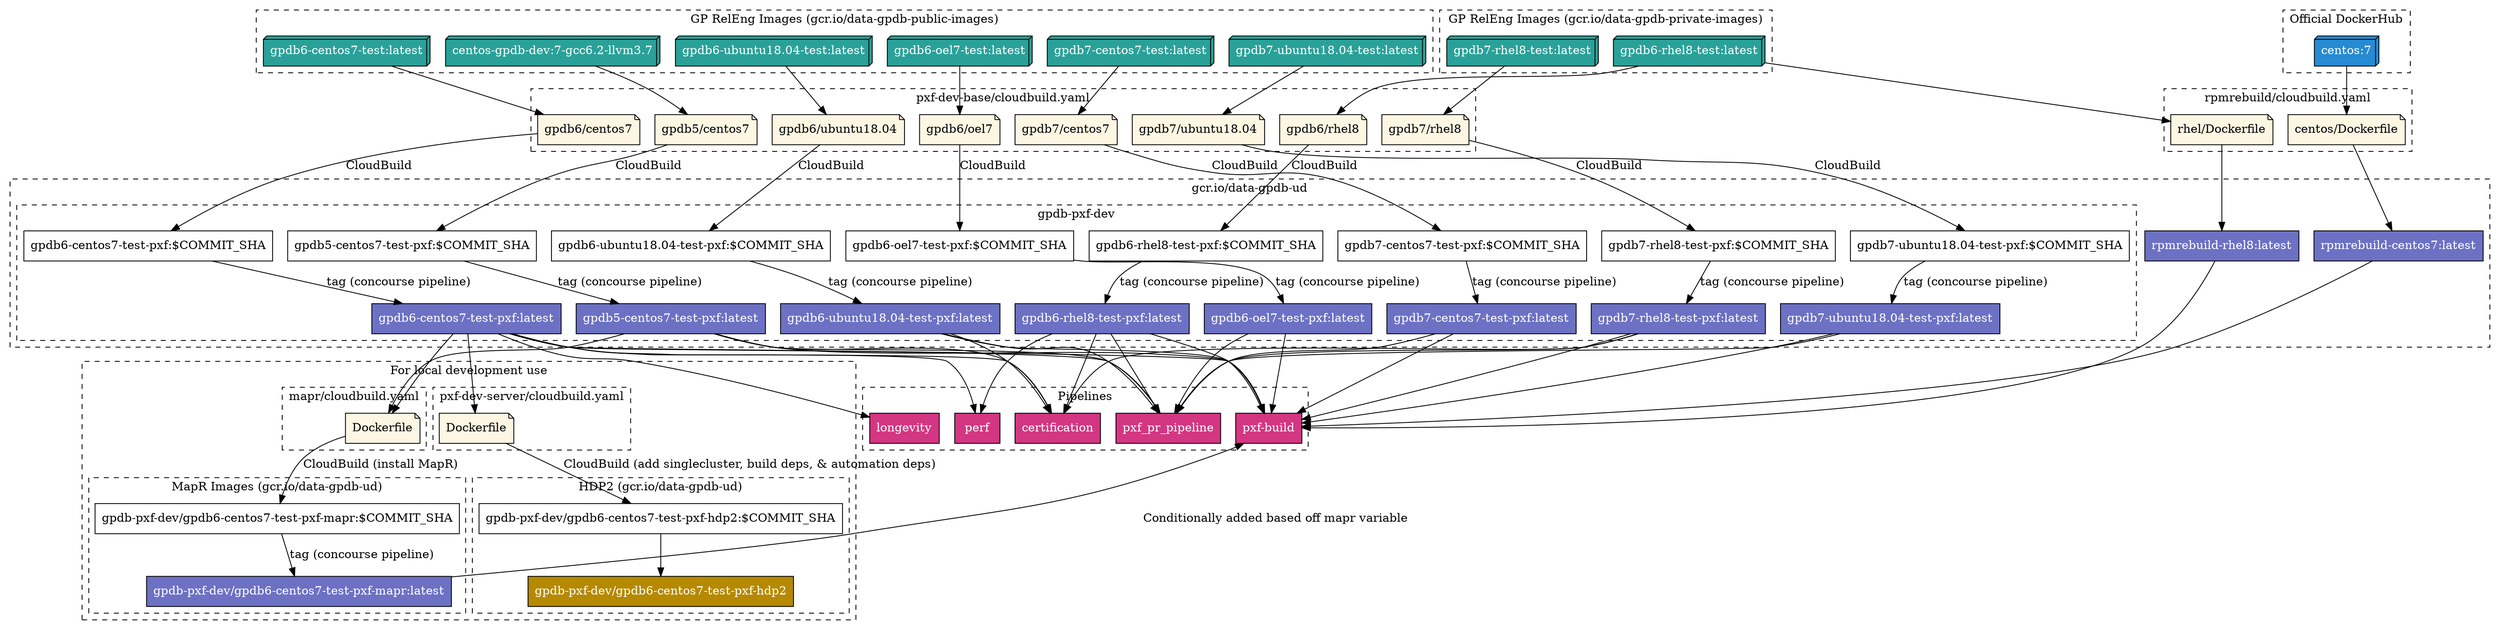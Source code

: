 digraph pxf_container_image_flow {
    subgraph cluster_dockerhub {
        label = "Official DockerHub"
        style=dashed
        node [shape=box3d fillcolor="#268bd2" style=filled fontcolor=white]

        centos7[label="centos:7"]
    }

    # gcr.io/data-gpdb-public-images
    subgraph cluster_gcr_images {
        label="GP RelEng Images (gcr.io/data-gpdb-public-images)"
        style=dashed
        node [shape=box3d fillcolor="#2aa198" style=filled fontcolor=white]
        gp5_centos7_latest[label="centos-gpdb-dev:7-gcc6.2-llvm3.7"]
        gp6_centos7_latest[label="gpdb6-centos7-test:latest"]
        gp6_ubuntu18_latest[label="gpdb6-ubuntu18.04-test:latest"]
        gp6_oel7_latest[label="gpdb6-oel7-test:latest"]
        gp7_centos7_latest[label="gpdb7-centos7-test:latest"]
        gp7_ubuntu18_latest[label="gpdb7-ubuntu18.04-test:latest"]
    }

    subgraph cluster_gcr_images_private {
        label="GP RelEng Images (gcr.io/data-gpdb-private-images)"
        style=dashed
        node [shape=box3d fillcolor="#2aa198" style=filled fontcolor=white]
        gp6_rhel8_latest[label="gpdb6-rhel8-test:latest"]
        gp7_rhel8_latest[label="gpdb7-rhel8-test:latest"]
    }

    # PXF Cloudbuild & Dockerfiles
    subgraph cluster_pxf_dev_base {
        label = "pxf-dev-base/cloudbuild.yaml"
        style=dashed
        node [shape=note fillcolor="#fdf6e3" style=filled]

        gp5_centos7_dockerfile[label="gpdb5/centos7"]
        gp6_centos7_dockerfile[label="gpdb6/centos7"]
        gp6_rhel8_dockerfile[label="gpdb6/rhel8"]
        gp6_ubuntu18_dockerfile[label="gpdb6/ubuntu18.04"]
        gp6_oel7_dockerfile[label="gpdb6/oel7"]
        gp7_centos7_dockerfile[label="gpdb7/centos7"]
        gp7_rhel8_dockerfile[label="gpdb7/rhel8"]
        gp7_ubuntu18_dockerfile[label="gpdb7/ubuntu18.04"]

    }

    subgraph cluster_rpmrebuild {
        label = "rpmrebuild/cloudbuild.yaml"
        style=dashed
        node [shape=note fillcolor="#fdf6e3" style=filled]

        rpm_docker_centos7[label="centos/Dockerfile"]
        rpm_docker_rhel8[label="rhel/Dockerfile"]
    }

    # UD GCR images
    subgraph cluster_gcr_data_gpdb_ud {
        label = "gcr.io/data-gpdb-ud"
        style=dashed
        node [shape=box]

        subgraph cluster_gpdb_pxf_dev {
            label = "gpdb-pxf-dev"
            style=dashed
            node [shape=box]

            gp5_centos7_pxf_sha[label="gpdb5-centos7-test-pxf:$COMMIT_SHA"]
            gp6_centos7_pxf_sha[label="gpdb6-centos7-test-pxf:$COMMIT_SHA"]
            gp6_rhel8_pxf_sha[label="gpdb6-rhel8-test-pxf:$COMMIT_SHA"]
            gp6_ubuntu18_pxf_sha[label="gpdb6-ubuntu18.04-test-pxf:$COMMIT_SHA"]
            gp6_oel7_pxf_sha[label="gpdb6-oel7-test-pxf:$COMMIT_SHA"]
            gp7_centos7_pxf_sha[label="gpdb7-centos7-test-pxf:$COMMIT_SHA"]
            gp7_rhel8_pxf_sha[label="gpdb7-rhel8-test-pxf:$COMMIT_SHA"]
            gp7_ubuntu18_pxf_sha[label="gpdb7-ubuntu18.04-test-pxf:$COMMIT_SHA"]

            gp5_centos7_pxf_latest[label="gpdb5-centos7-test-pxf:latest" style=filled fillcolor="#6c71c4" fontcolor=white]
            gp6_centos7_pxf_latest[label="gpdb6-centos7-test-pxf:latest" style=filled fillcolor="#6c71c4" fontcolor=white]
            gp6_rhel8_pxf_latest[label="gpdb6-rhel8-test-pxf:latest" style=filled fillcolor="#6c71c4" fontcolor=white]
            gp6_ubuntu18_pxf_latest[label="gpdb6-ubuntu18.04-test-pxf:latest" style=filled fillcolor="#6c71c4" fontcolor=white]
            gp6_oel7_pxf_latest[label="gpdb6-oel7-test-pxf:latest" style=filled fillcolor="#6c71c4" fontcolor=white]
            gp7_centos7_pxf_latest[label="gpdb7-centos7-test-pxf:latest" style=filled fillcolor="#6c71c4" fontcolor=white]
            gp7_rhel8_pxf_latest[label="gpdb7-rhel8-test-pxf:latest" style=filled fillcolor="#6c71c4" fontcolor=white]
            gp7_ubuntu18_pxf_latest[label="gpdb7-ubuntu18.04-test-pxf:latest" style=filled fillcolor="#6c71c4" fontcolor=white]
        }

        rpm_centos7_latest[label="rpmrebuild-centos7:latest" style=filled fillcolor="#6c71c4" fontcolor=white]
        rpm_rhel8_latest[label="rpmrebuild-rhel8:latest" style=filled fillcolor="#6c71c4" fontcolor=white]
    }

    subgraph cluster_pipelines {
        label = "Pipelines"
        style=dashed
        node [shape=box style=filled fillcolor="#d33682 " fontcolor=white]

        certification
        perf
        longevity
        build[label="pxf-build"]
        pr[label="pxf_pr_pipeline"]
    }

    subgraph cluster_local_use_only {
            label = "For local development use"
            style=dashed
            node [shape=box]

        subgraph cluster_pxf_dev_server {
            label = "pxf-dev-server/cloudbuild.yaml"
            style=dashed
            node [shape=note fillcolor="#fdf6e3" style=filled]

            server_dockerfile[label="Dockerfile"]
        }

        subgraph cluster_mapr {
            label = "mapr/cloudbuild.yaml"
            style=dashed
            node [shape=note fillcolor="#fdf6e3" style=filled]

            mapr_dockerfile[label="Dockerfile"]

        }

        subgraph cluster_gcr_data_gpdb_ud_mapr {
            label = "MapR Images (gcr.io/data-gpdb-ud)"
            style=dashed
            node [shape=box]
            gp6_centos7_pxf_mapr_sha[label="gpdb-pxf-dev/gpdb6-centos7-test-pxf-mapr:$COMMIT_SHA"]
            gp6_centos7_pxf_mapr_latest[label="gpdb-pxf-dev/gpdb6-centos7-test-pxf-mapr:latest" style=filled fillcolor="#6c71c4" fontcolor=white]

        }

        subgraph cluster_gcr_data_gpdb_ud_hdp2 {
            label = "HDP2 (gcr.io/data-gpdb-ud)"
            style=dashed
            node [shape=box]
            gp6_centos7_pxf_hdp2_sha[label="gpdb-pxf-dev/gpdb6-centos7-test-pxf-hdp2:$COMMIT_SHA"]
            gp6_centos7_pxf_hdp2_latest[label="gpdb-pxf-dev/gpdb6-centos7-test-pxf-hdp2" style=filled fillcolor="#b58900" fontcolor=white]
        }
    }
    gp5_centos7_latest -> gp5_centos7_dockerfile
    gp5_centos7_dockerfile -> gp5_centos7_pxf_sha[label="CloudBuild"]
    gp5_centos7_pxf_sha -> gp5_centos7_pxf_latest[label="tag (concourse pipeline)"]

    gp6_centos7_latest -> gp6_centos7_dockerfile
    gp6_centos7_dockerfile -> gp6_centos7_pxf_sha[label="CloudBuild"]
    gp6_centos7_pxf_sha -> gp6_centos7_pxf_latest[label="tag (concourse pipeline)"]

    gp6_rhel8_latest -> gp6_rhel8_dockerfile
    gp6_rhel8_dockerfile -> gp6_rhel8_pxf_sha[label="CloudBuild"]
    gp6_rhel8_pxf_sha -> gp6_rhel8_pxf_latest[label="tag (concourse pipeline)"]

    gp6_ubuntu18_latest -> gp6_ubuntu18_dockerfile
    gp6_ubuntu18_dockerfile -> gp6_ubuntu18_pxf_sha[label="CloudBuild"]
    gp6_ubuntu18_pxf_sha -> gp6_ubuntu18_pxf_latest[label="tag (concourse pipeline)"]

    gp6_oel7_latest -> gp6_oel7_dockerfile
    gp6_oel7_dockerfile -> gp6_oel7_pxf_sha[label="CloudBuild"]
    gp6_oel7_pxf_sha -> gp6_oel7_pxf_latest[label="tag (concourse pipeline)"]

    gp7_centos7_latest -> gp7_centos7_dockerfile
    gp7_centos7_dockerfile -> gp7_centos7_pxf_sha[label="CloudBuild"]
    gp7_centos7_pxf_sha -> gp7_centos7_pxf_latest[label="tag (concourse pipeline)"]

    gp7_rhel8_latest -> gp7_rhel8_dockerfile
    gp7_rhel8_dockerfile -> gp7_rhel8_pxf_sha[label="CloudBuild"]
    gp7_rhel8_pxf_sha -> gp7_rhel8_pxf_latest[label="tag (concourse pipeline)"]

    gp7_ubuntu18_latest -> gp7_ubuntu18_dockerfile
    gp7_ubuntu18_dockerfile -> gp7_ubuntu18_pxf_sha[label="CloudBuild"]
    gp7_ubuntu18_pxf_sha -> gp7_ubuntu18_pxf_latest[label="tag (concourse pipeline)"]

    centos7 -> rpm_docker_centos7
    rpm_docker_centos7 -> rpm_centos7_latest

    gp6_rhel8_latest -> rpm_docker_rhel8
    rpm_docker_rhel8 -> rpm_rhel8_latest

    gp5_centos7_pxf_latest -> mapr_dockerfile
    gp6_centos7_pxf_latest -> mapr_dockerfile
    mapr_dockerfile -> gp6_centos7_pxf_mapr_sha[label="CloudBuild (install MapR)"]
    gp6_centos7_pxf_mapr_sha -> gp6_centos7_pxf_mapr_latest[label="tag (concourse pipeline)"]

    gp6_centos7_pxf_latest -> server_dockerfile
    server_dockerfile -> gp6_centos7_pxf_hdp2_sha[label="CloudBuild (add singlecluster, build deps, & automation deps)"]
    gp6_centos7_pxf_hdp2_sha -> gp6_centos7_pxf_hdp2_latest

    gp5_centos7_pxf_latest -> certification
    gp5_centos7_pxf_latest -> build
    gp5_centos7_pxf_latest -> pr

    gp6_centos7_pxf_latest -> certification
    gp6_centos7_pxf_latest -> longevity
    gp6_centos7_pxf_latest -> perf
    gp6_centos7_pxf_latest -> build
    gp6_centos7_pxf_latest -> pr

    gp6_rhel8_pxf_latest -> certification
    gp6_rhel8_pxf_latest -> perf
    gp6_rhel8_pxf_latest -> build
    gp6_rhel8_pxf_latest -> pr

    gp6_ubuntu18_pxf_latest -> certification
    gp6_ubuntu18_pxf_latest -> build
    gp6_ubuntu18_pxf_latest -> pr

    gp6_oel7_pxf_latest -> build
    gp6_oel7_pxf_latest -> pr

    gp7_centos7_pxf_latest -> build
    gp7_centos7_pxf_latest -> pr

    gp7_rhel8_pxf_latest -> certification
    gp7_rhel8_pxf_latest -> build
    gp7_rhel8_pxf_latest -> pr

    gp7_ubuntu18_pxf_latest -> build
    gp7_ubuntu18_pxf_latest -> pr

    rpm_centos7_latest -> build
    rpm_rhel8_latest -> build

    gp6_centos7_pxf_mapr_latest -> build[label="Conditionally added based off mapr variable"]

}
